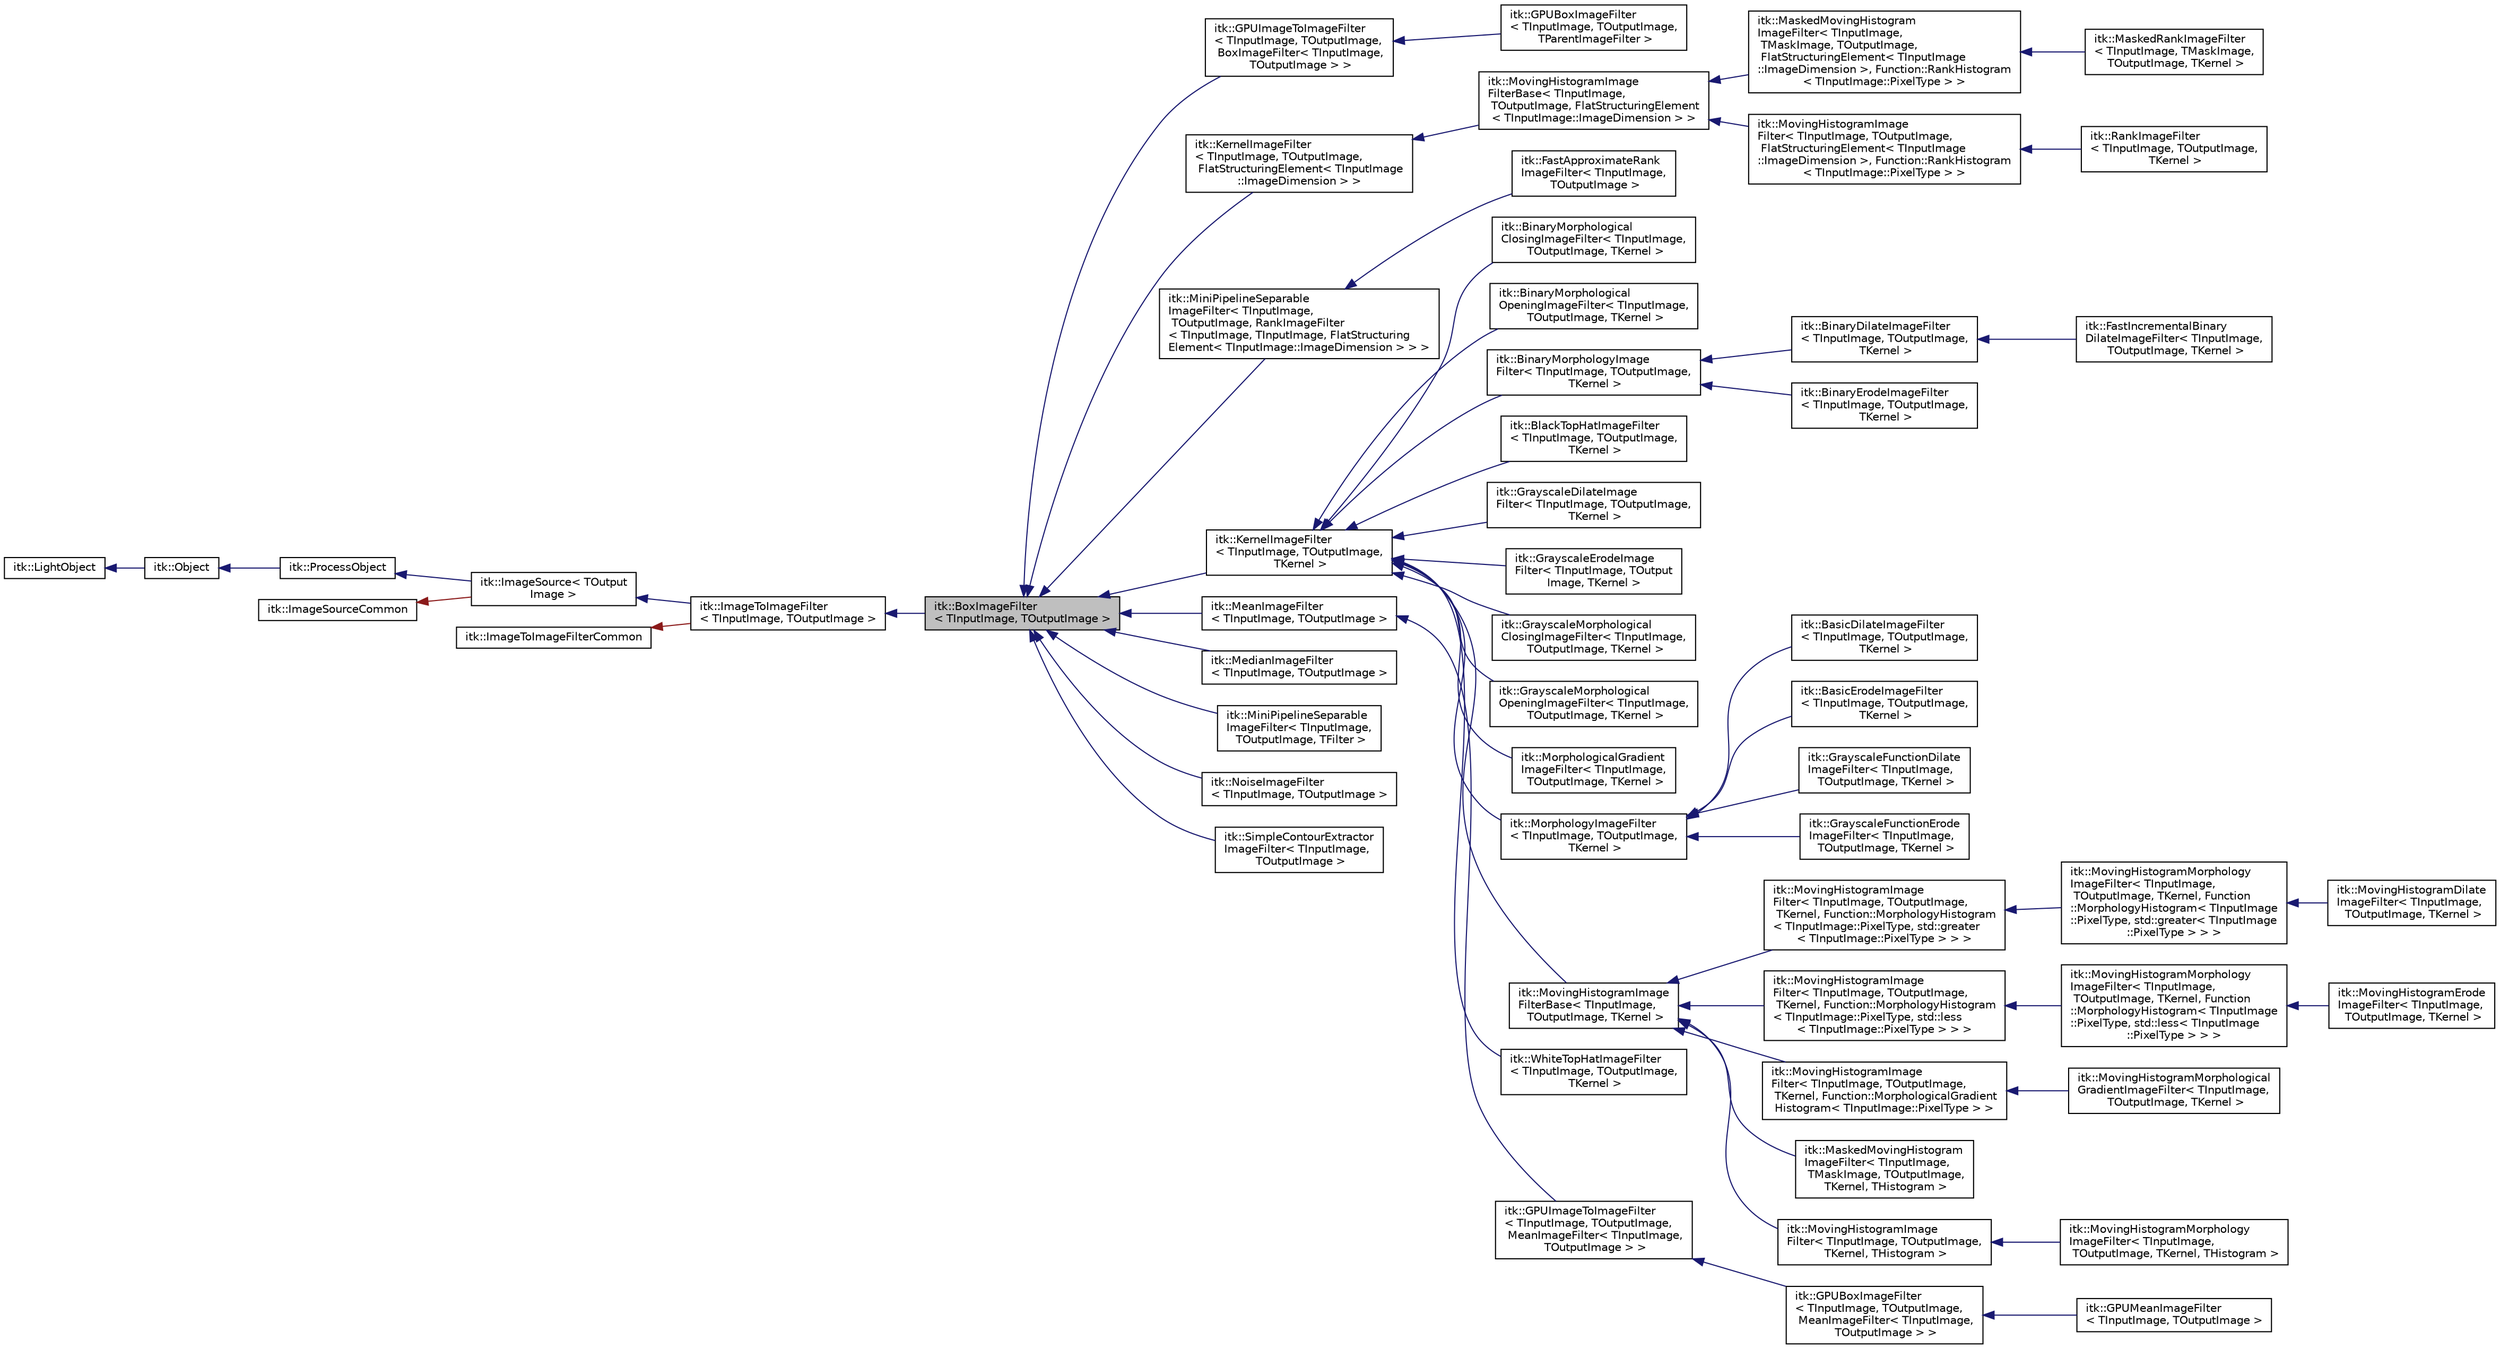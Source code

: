 digraph "itk::BoxImageFilter&lt; TInputImage, TOutputImage &gt;"
{
 // LATEX_PDF_SIZE
  edge [fontname="Helvetica",fontsize="10",labelfontname="Helvetica",labelfontsize="10"];
  node [fontname="Helvetica",fontsize="10",shape=record];
  rankdir="LR";
  Node1 [label="itk::BoxImageFilter\l\< TInputImage, TOutputImage \>",height=0.2,width=0.4,color="black", fillcolor="grey75", style="filled", fontcolor="black",tooltip="A base class for all the filters working on a box neighborhood."];
  Node2 -> Node1 [dir="back",color="midnightblue",fontsize="10",style="solid",fontname="Helvetica"];
  Node2 [label="itk::ImageToImageFilter\l\< TInputImage, TOutputImage \>",height=0.2,width=0.4,color="black", fillcolor="white", style="filled",URL="$classitk_1_1ImageToImageFilter.html",tooltip="Base class for filters that take an image as input and produce an image as output."];
  Node3 -> Node2 [dir="back",color="midnightblue",fontsize="10",style="solid",fontname="Helvetica"];
  Node3 [label="itk::ImageSource\< TOutput\lImage \>",height=0.2,width=0.4,color="black", fillcolor="white", style="filled",URL="$classitk_1_1ImageSource.html",tooltip="Base class for all process objects that output image data."];
  Node4 -> Node3 [dir="back",color="midnightblue",fontsize="10",style="solid",fontname="Helvetica"];
  Node4 [label="itk::ProcessObject",height=0.2,width=0.4,color="black", fillcolor="white", style="filled",URL="$classitk_1_1ProcessObject.html",tooltip="The base class for all process objects (source, filters, mappers) in the Insight data processing pipe..."];
  Node5 -> Node4 [dir="back",color="midnightblue",fontsize="10",style="solid",fontname="Helvetica"];
  Node5 [label="itk::Object",height=0.2,width=0.4,color="black", fillcolor="white", style="filled",URL="$classitk_1_1Object.html",tooltip="Base class for most ITK classes."];
  Node6 -> Node5 [dir="back",color="midnightblue",fontsize="10",style="solid",fontname="Helvetica"];
  Node6 [label="itk::LightObject",height=0.2,width=0.4,color="black", fillcolor="white", style="filled",URL="$classitk_1_1LightObject.html",tooltip="Light weight base class for most itk classes."];
  Node7 -> Node3 [dir="back",color="firebrick4",fontsize="10",style="solid",fontname="Helvetica"];
  Node7 [label="itk::ImageSourceCommon",height=0.2,width=0.4,color="black", fillcolor="white", style="filled",URL="$structitk_1_1ImageSourceCommon.html",tooltip="Secondary base class of ImageSource common between templates."];
  Node8 -> Node2 [dir="back",color="firebrick4",fontsize="10",style="solid",fontname="Helvetica"];
  Node8 [label="itk::ImageToImageFilterCommon",height=0.2,width=0.4,color="black", fillcolor="white", style="filled",URL="$classitk_1_1ImageToImageFilterCommon.html",tooltip="Secondary base class of ImageToImageFilter common between templates."];
  Node1 -> Node9 [dir="back",color="midnightblue",fontsize="10",style="solid",fontname="Helvetica"];
  Node9 [label="itk::GPUImageToImageFilter\l\< TInputImage, TOutputImage,\l BoxImageFilter\< TInputImage,\l TOutputImage \> \>",height=0.2,width=0.4,color="black", fillcolor="white", style="filled",URL="$classitk_1_1GPUImageToImageFilter.html",tooltip=" "];
  Node9 -> Node10 [dir="back",color="midnightblue",fontsize="10",style="solid",fontname="Helvetica"];
  Node10 [label="itk::GPUBoxImageFilter\l\< TInputImage, TOutputImage,\l TParentImageFilter \>",height=0.2,width=0.4,color="black", fillcolor="white", style="filled",URL="$classitk_1_1GPUBoxImageFilter.html",tooltip="A base class for all the GPU filters working on a box neighborhood."];
  Node1 -> Node11 [dir="back",color="midnightblue",fontsize="10",style="solid",fontname="Helvetica"];
  Node11 [label="itk::KernelImageFilter\l\< TInputImage, TOutputImage,\l FlatStructuringElement\< TInputImage\l::ImageDimension \> \>",height=0.2,width=0.4,color="black", fillcolor="white", style="filled",URL="$classitk_1_1KernelImageFilter.html",tooltip=" "];
  Node11 -> Node12 [dir="back",color="midnightblue",fontsize="10",style="solid",fontname="Helvetica"];
  Node12 [label="itk::MovingHistogramImage\lFilterBase\< TInputImage,\l TOutputImage, FlatStructuringElement\l\< TInputImage::ImageDimension \> \>",height=0.2,width=0.4,color="black", fillcolor="white", style="filled",URL="$classitk_1_1MovingHistogramImageFilterBase.html",tooltip=" "];
  Node12 -> Node13 [dir="back",color="midnightblue",fontsize="10",style="solid",fontname="Helvetica"];
  Node13 [label="itk::MaskedMovingHistogram\lImageFilter\< TInputImage,\l TMaskImage, TOutputImage,\l FlatStructuringElement\< TInputImage\l::ImageDimension \>, Function::RankHistogram\l\< TInputImage::PixelType \> \>",height=0.2,width=0.4,color="black", fillcolor="white", style="filled",URL="$classitk_1_1MaskedMovingHistogramImageFilter.html",tooltip=" "];
  Node13 -> Node14 [dir="back",color="midnightblue",fontsize="10",style="solid",fontname="Helvetica"];
  Node14 [label="itk::MaskedRankImageFilter\l\< TInputImage, TMaskImage,\l TOutputImage, TKernel \>",height=0.2,width=0.4,color="black", fillcolor="white", style="filled",URL="$classitk_1_1MaskedRankImageFilter.html",tooltip="Rank filter of a greyscale image."];
  Node12 -> Node15 [dir="back",color="midnightblue",fontsize="10",style="solid",fontname="Helvetica"];
  Node15 [label="itk::MovingHistogramImage\lFilter\< TInputImage, TOutputImage,\l FlatStructuringElement\< TInputImage\l::ImageDimension \>, Function::RankHistogram\l\< TInputImage::PixelType \> \>",height=0.2,width=0.4,color="black", fillcolor="white", style="filled",URL="$classitk_1_1MovingHistogramImageFilter.html",tooltip=" "];
  Node15 -> Node16 [dir="back",color="midnightblue",fontsize="10",style="solid",fontname="Helvetica"];
  Node16 [label="itk::RankImageFilter\l\< TInputImage, TOutputImage,\l TKernel \>",height=0.2,width=0.4,color="black", fillcolor="white", style="filled",URL="$classitk_1_1RankImageFilter.html",tooltip="Rank filter of a greyscale image."];
  Node1 -> Node17 [dir="back",color="midnightblue",fontsize="10",style="solid",fontname="Helvetica"];
  Node17 [label="itk::MiniPipelineSeparable\lImageFilter\< TInputImage,\l TOutputImage, RankImageFilter\l\< TInputImage, TInputImage, FlatStructuring\lElement\< TInputImage::ImageDimension \> \> \>",height=0.2,width=0.4,color="black", fillcolor="white", style="filled",URL="$classitk_1_1MiniPipelineSeparableImageFilter.html",tooltip=" "];
  Node17 -> Node18 [dir="back",color="midnightblue",fontsize="10",style="solid",fontname="Helvetica"];
  Node18 [label="itk::FastApproximateRank\lImageFilter\< TInputImage,\l TOutputImage \>",height=0.2,width=0.4,color="black", fillcolor="white", style="filled",URL="$classitk_1_1FastApproximateRankImageFilter.html",tooltip="A separable rank filter."];
  Node1 -> Node19 [dir="back",color="midnightblue",fontsize="10",style="solid",fontname="Helvetica"];
  Node19 [label="itk::KernelImageFilter\l\< TInputImage, TOutputImage,\l TKernel \>",height=0.2,width=0.4,color="black", fillcolor="white", style="filled",URL="$classitk_1_1KernelImageFilter.html",tooltip="A base class for all the filters working on an arbitrary shaped neighborhood."];
  Node19 -> Node20 [dir="back",color="midnightblue",fontsize="10",style="solid",fontname="Helvetica"];
  Node20 [label="itk::BinaryMorphological\lClosingImageFilter\< TInputImage,\l TOutputImage, TKernel \>",height=0.2,width=0.4,color="black", fillcolor="white", style="filled",URL="$classitk_1_1BinaryMorphologicalClosingImageFilter.html",tooltip="binary morphological closing of an image."];
  Node19 -> Node21 [dir="back",color="midnightblue",fontsize="10",style="solid",fontname="Helvetica"];
  Node21 [label="itk::BinaryMorphological\lOpeningImageFilter\< TInputImage,\l TOutputImage, TKernel \>",height=0.2,width=0.4,color="black", fillcolor="white", style="filled",URL="$classitk_1_1BinaryMorphologicalOpeningImageFilter.html",tooltip="binary morphological opening of an image."];
  Node19 -> Node22 [dir="back",color="midnightblue",fontsize="10",style="solid",fontname="Helvetica"];
  Node22 [label="itk::BinaryMorphologyImage\lFilter\< TInputImage, TOutputImage,\l TKernel \>",height=0.2,width=0.4,color="black", fillcolor="white", style="filled",URL="$classitk_1_1BinaryMorphologyImageFilter.html",tooltip="Base class for fast binary dilation and erosion."];
  Node22 -> Node23 [dir="back",color="midnightblue",fontsize="10",style="solid",fontname="Helvetica"];
  Node23 [label="itk::BinaryDilateImageFilter\l\< TInputImage, TOutputImage,\l TKernel \>",height=0.2,width=0.4,color="black", fillcolor="white", style="filled",URL="$classitk_1_1BinaryDilateImageFilter.html",tooltip="Fast binary dilation of a single intensity value in the image."];
  Node23 -> Node24 [dir="back",color="midnightblue",fontsize="10",style="solid",fontname="Helvetica"];
  Node24 [label="itk::FastIncrementalBinary\lDilateImageFilter\< TInputImage,\l TOutputImage, TKernel \>",height=0.2,width=0.4,color="black", fillcolor="white", style="filled",URL="$classitk_1_1FastIncrementalBinaryDilateImageFilter.html",tooltip="Fast binary dilation."];
  Node22 -> Node25 [dir="back",color="midnightblue",fontsize="10",style="solid",fontname="Helvetica"];
  Node25 [label="itk::BinaryErodeImageFilter\l\< TInputImage, TOutputImage,\l TKernel \>",height=0.2,width=0.4,color="black", fillcolor="white", style="filled",URL="$classitk_1_1BinaryErodeImageFilter.html",tooltip="Fast binary erosion of a single intensity value in the image."];
  Node19 -> Node26 [dir="back",color="midnightblue",fontsize="10",style="solid",fontname="Helvetica"];
  Node26 [label="itk::BlackTopHatImageFilter\l\< TInputImage, TOutputImage,\l TKernel \>",height=0.2,width=0.4,color="black", fillcolor="white", style="filled",URL="$classitk_1_1BlackTopHatImageFilter.html",tooltip="Black top hat extracts local minima that are smaller than the structuring element."];
  Node19 -> Node27 [dir="back",color="midnightblue",fontsize="10",style="solid",fontname="Helvetica"];
  Node27 [label="itk::GrayscaleDilateImage\lFilter\< TInputImage, TOutputImage,\l TKernel \>",height=0.2,width=0.4,color="black", fillcolor="white", style="filled",URL="$classitk_1_1GrayscaleDilateImageFilter.html",tooltip="Grayscale dilation of an image."];
  Node19 -> Node28 [dir="back",color="midnightblue",fontsize="10",style="solid",fontname="Helvetica"];
  Node28 [label="itk::GrayscaleErodeImage\lFilter\< TInputImage, TOutput\lImage, TKernel \>",height=0.2,width=0.4,color="black", fillcolor="white", style="filled",URL="$classitk_1_1GrayscaleErodeImageFilter.html",tooltip="Grayscale erosion of an image."];
  Node19 -> Node29 [dir="back",color="midnightblue",fontsize="10",style="solid",fontname="Helvetica"];
  Node29 [label="itk::GrayscaleMorphological\lClosingImageFilter\< TInputImage,\l TOutputImage, TKernel \>",height=0.2,width=0.4,color="black", fillcolor="white", style="filled",URL="$classitk_1_1GrayscaleMorphologicalClosingImageFilter.html",tooltip="Grayscale closing of an image."];
  Node19 -> Node30 [dir="back",color="midnightblue",fontsize="10",style="solid",fontname="Helvetica"];
  Node30 [label="itk::GrayscaleMorphological\lOpeningImageFilter\< TInputImage,\l TOutputImage, TKernel \>",height=0.2,width=0.4,color="black", fillcolor="white", style="filled",URL="$classitk_1_1GrayscaleMorphologicalOpeningImageFilter.html",tooltip="Grayscale opening of an image."];
  Node19 -> Node31 [dir="back",color="midnightblue",fontsize="10",style="solid",fontname="Helvetica"];
  Node31 [label="itk::MorphologicalGradient\lImageFilter\< TInputImage,\l TOutputImage, TKernel \>",height=0.2,width=0.4,color="black", fillcolor="white", style="filled",URL="$classitk_1_1MorphologicalGradientImageFilter.html",tooltip="Compute the gradient of a grayscale image."];
  Node19 -> Node32 [dir="back",color="midnightblue",fontsize="10",style="solid",fontname="Helvetica"];
  Node32 [label="itk::MorphologyImageFilter\l\< TInputImage, TOutputImage,\l TKernel \>",height=0.2,width=0.4,color="black", fillcolor="white", style="filled",URL="$classitk_1_1MorphologyImageFilter.html",tooltip="Base class for the morphological operations such as erosion and dilation."];
  Node32 -> Node33 [dir="back",color="midnightblue",fontsize="10",style="solid",fontname="Helvetica"];
  Node33 [label="itk::BasicDilateImageFilter\l\< TInputImage, TOutputImage,\l TKernel \>",height=0.2,width=0.4,color="black", fillcolor="white", style="filled",URL="$classitk_1_1BasicDilateImageFilter.html",tooltip="Grayscale dilation of an image."];
  Node32 -> Node34 [dir="back",color="midnightblue",fontsize="10",style="solid",fontname="Helvetica"];
  Node34 [label="itk::BasicErodeImageFilter\l\< TInputImage, TOutputImage,\l TKernel \>",height=0.2,width=0.4,color="black", fillcolor="white", style="filled",URL="$classitk_1_1BasicErodeImageFilter.html",tooltip="Grayscale erosion of an image."];
  Node32 -> Node35 [dir="back",color="midnightblue",fontsize="10",style="solid",fontname="Helvetica"];
  Node35 [label="itk::GrayscaleFunctionDilate\lImageFilter\< TInputImage,\l TOutputImage, TKernel \>",height=0.2,width=0.4,color="black", fillcolor="white", style="filled",URL="$classitk_1_1GrayscaleFunctionDilateImageFilter.html",tooltip="Grayscale function dilation of an image."];
  Node32 -> Node36 [dir="back",color="midnightblue",fontsize="10",style="solid",fontname="Helvetica"];
  Node36 [label="itk::GrayscaleFunctionErode\lImageFilter\< TInputImage,\l TOutputImage, TKernel \>",height=0.2,width=0.4,color="black", fillcolor="white", style="filled",URL="$classitk_1_1GrayscaleFunctionErodeImageFilter.html",tooltip="Grayscale function erosion of an image."];
  Node19 -> Node37 [dir="back",color="midnightblue",fontsize="10",style="solid",fontname="Helvetica"];
  Node37 [label="itk::MovingHistogramImage\lFilterBase\< TInputImage,\l TOutputImage, TKernel \>",height=0.2,width=0.4,color="black", fillcolor="white", style="filled",URL="$classitk_1_1MovingHistogramImageFilterBase.html",tooltip="Implements a generic moving histogram algorithm."];
  Node37 -> Node38 [dir="back",color="midnightblue",fontsize="10",style="solid",fontname="Helvetica"];
  Node38 [label="itk::MovingHistogramImage\lFilter\< TInputImage, TOutputImage,\l TKernel, Function::MorphologyHistogram\l\< TInputImage::PixelType, std::greater\l\< TInputImage::PixelType \> \> \>",height=0.2,width=0.4,color="black", fillcolor="white", style="filled",URL="$classitk_1_1MovingHistogramImageFilter.html",tooltip=" "];
  Node38 -> Node39 [dir="back",color="midnightblue",fontsize="10",style="solid",fontname="Helvetica"];
  Node39 [label="itk::MovingHistogramMorphology\lImageFilter\< TInputImage,\l TOutputImage, TKernel, Function\l::MorphologyHistogram\< TInputImage\l::PixelType, std::greater\< TInputImage\l::PixelType \> \> \>",height=0.2,width=0.4,color="black", fillcolor="white", style="filled",URL="$classitk_1_1MovingHistogramMorphologyImageFilter.html",tooltip=" "];
  Node39 -> Node40 [dir="back",color="midnightblue",fontsize="10",style="solid",fontname="Helvetica"];
  Node40 [label="itk::MovingHistogramDilate\lImageFilter\< TInputImage,\l TOutputImage, TKernel \>",height=0.2,width=0.4,color="black", fillcolor="white", style="filled",URL="$classitk_1_1MovingHistogramDilateImageFilter.html",tooltip="Grayscale dilation of an image."];
  Node37 -> Node41 [dir="back",color="midnightblue",fontsize="10",style="solid",fontname="Helvetica"];
  Node41 [label="itk::MovingHistogramImage\lFilter\< TInputImage, TOutputImage,\l TKernel, Function::MorphologyHistogram\l\< TInputImage::PixelType, std::less\l\< TInputImage::PixelType \> \> \>",height=0.2,width=0.4,color="black", fillcolor="white", style="filled",URL="$classitk_1_1MovingHistogramImageFilter.html",tooltip=" "];
  Node41 -> Node42 [dir="back",color="midnightblue",fontsize="10",style="solid",fontname="Helvetica"];
  Node42 [label="itk::MovingHistogramMorphology\lImageFilter\< TInputImage,\l TOutputImage, TKernel, Function\l::MorphologyHistogram\< TInputImage\l::PixelType, std::less\< TInputImage\l::PixelType \> \> \>",height=0.2,width=0.4,color="black", fillcolor="white", style="filled",URL="$classitk_1_1MovingHistogramMorphologyImageFilter.html",tooltip=" "];
  Node42 -> Node43 [dir="back",color="midnightblue",fontsize="10",style="solid",fontname="Helvetica"];
  Node43 [label="itk::MovingHistogramErode\lImageFilter\< TInputImage,\l TOutputImage, TKernel \>",height=0.2,width=0.4,color="black", fillcolor="white", style="filled",URL="$classitk_1_1MovingHistogramErodeImageFilter.html",tooltip="Grayscale erosion of an image."];
  Node37 -> Node44 [dir="back",color="midnightblue",fontsize="10",style="solid",fontname="Helvetica"];
  Node44 [label="itk::MovingHistogramImage\lFilter\< TInputImage, TOutputImage,\l TKernel, Function::MorphologicalGradient\lHistogram\< TInputImage::PixelType \> \>",height=0.2,width=0.4,color="black", fillcolor="white", style="filled",URL="$classitk_1_1MovingHistogramImageFilter.html",tooltip=" "];
  Node44 -> Node45 [dir="back",color="midnightblue",fontsize="10",style="solid",fontname="Helvetica"];
  Node45 [label="itk::MovingHistogramMorphological\lGradientImageFilter\< TInputImage,\l TOutputImage, TKernel \>",height=0.2,width=0.4,color="black", fillcolor="white", style="filled",URL="$classitk_1_1MovingHistogramMorphologicalGradientImageFilter.html",tooltip="Morphological gradients enhance the variation of pixel intensity in a given neighborhood."];
  Node37 -> Node46 [dir="back",color="midnightblue",fontsize="10",style="solid",fontname="Helvetica"];
  Node46 [label="itk::MaskedMovingHistogram\lImageFilter\< TInputImage,\l TMaskImage, TOutputImage,\l TKernel, THistogram \>",height=0.2,width=0.4,color="black", fillcolor="white", style="filled",URL="$classitk_1_1MaskedMovingHistogramImageFilter.html",tooltip=" "];
  Node37 -> Node47 [dir="back",color="midnightblue",fontsize="10",style="solid",fontname="Helvetica"];
  Node47 [label="itk::MovingHistogramImage\lFilter\< TInputImage, TOutputImage,\l TKernel, THistogram \>",height=0.2,width=0.4,color="black", fillcolor="white", style="filled",URL="$classitk_1_1MovingHistogramImageFilter.html",tooltip="Implements a generic moving histogram algorithm."];
  Node47 -> Node48 [dir="back",color="midnightblue",fontsize="10",style="solid",fontname="Helvetica"];
  Node48 [label="itk::MovingHistogramMorphology\lImageFilter\< TInputImage,\l TOutputImage, TKernel, THistogram \>",height=0.2,width=0.4,color="black", fillcolor="white", style="filled",URL="$classitk_1_1MovingHistogramMorphologyImageFilter.html",tooltip="Base class for MovingHistogramDilateImageFilter and MovingHistogramErodeImageFilter."];
  Node19 -> Node49 [dir="back",color="midnightblue",fontsize="10",style="solid",fontname="Helvetica"];
  Node49 [label="itk::WhiteTopHatImageFilter\l\< TInputImage, TOutputImage,\l TKernel \>",height=0.2,width=0.4,color="black", fillcolor="white", style="filled",URL="$classitk_1_1WhiteTopHatImageFilter.html",tooltip="White top hat extracts local maxima that are larger than the structuring element."];
  Node1 -> Node50 [dir="back",color="midnightblue",fontsize="10",style="solid",fontname="Helvetica"];
  Node50 [label="itk::MeanImageFilter\l\< TInputImage, TOutputImage \>",height=0.2,width=0.4,color="black", fillcolor="white", style="filled",URL="$classitk_1_1MeanImageFilter.html",tooltip="Applies an averaging filter to an image."];
  Node50 -> Node51 [dir="back",color="midnightblue",fontsize="10",style="solid",fontname="Helvetica"];
  Node51 [label="itk::GPUImageToImageFilter\l\< TInputImage, TOutputImage,\l MeanImageFilter\< TInputImage,\l TOutputImage \> \>",height=0.2,width=0.4,color="black", fillcolor="white", style="filled",URL="$classitk_1_1GPUImageToImageFilter.html",tooltip=" "];
  Node51 -> Node52 [dir="back",color="midnightblue",fontsize="10",style="solid",fontname="Helvetica"];
  Node52 [label="itk::GPUBoxImageFilter\l\< TInputImage, TOutputImage,\l MeanImageFilter\< TInputImage,\l TOutputImage \> \>",height=0.2,width=0.4,color="black", fillcolor="white", style="filled",URL="$classitk_1_1GPUBoxImageFilter.html",tooltip=" "];
  Node52 -> Node53 [dir="back",color="midnightblue",fontsize="10",style="solid",fontname="Helvetica"];
  Node53 [label="itk::GPUMeanImageFilter\l\< TInputImage, TOutputImage \>",height=0.2,width=0.4,color="black", fillcolor="white", style="filled",URL="$classitk_1_1GPUMeanImageFilter.html",tooltip="GPU-enabled implementation of the MeanImageFilter."];
  Node1 -> Node54 [dir="back",color="midnightblue",fontsize="10",style="solid",fontname="Helvetica"];
  Node54 [label="itk::MedianImageFilter\l\< TInputImage, TOutputImage \>",height=0.2,width=0.4,color="black", fillcolor="white", style="filled",URL="$classitk_1_1MedianImageFilter.html",tooltip="Applies a median filter to an image."];
  Node1 -> Node55 [dir="back",color="midnightblue",fontsize="10",style="solid",fontname="Helvetica"];
  Node55 [label="itk::MiniPipelineSeparable\lImageFilter\< TInputImage,\l TOutputImage, TFilter \>",height=0.2,width=0.4,color="black", fillcolor="white", style="filled",URL="$classitk_1_1MiniPipelineSeparableImageFilter.html",tooltip="A separable filter for filter which are using radius."];
  Node1 -> Node56 [dir="back",color="midnightblue",fontsize="10",style="solid",fontname="Helvetica"];
  Node56 [label="itk::NoiseImageFilter\l\< TInputImage, TOutputImage \>",height=0.2,width=0.4,color="black", fillcolor="white", style="filled",URL="$classitk_1_1NoiseImageFilter.html",tooltip="Calculate the local noise in an image."];
  Node1 -> Node57 [dir="back",color="midnightblue",fontsize="10",style="solid",fontname="Helvetica"];
  Node57 [label="itk::SimpleContourExtractor\lImageFilter\< TInputImage,\l TOutputImage \>",height=0.2,width=0.4,color="black", fillcolor="white", style="filled",URL="$classitk_1_1SimpleContourExtractorImageFilter.html",tooltip="Computes an image of contours which will be the contour of the first image."];
}
